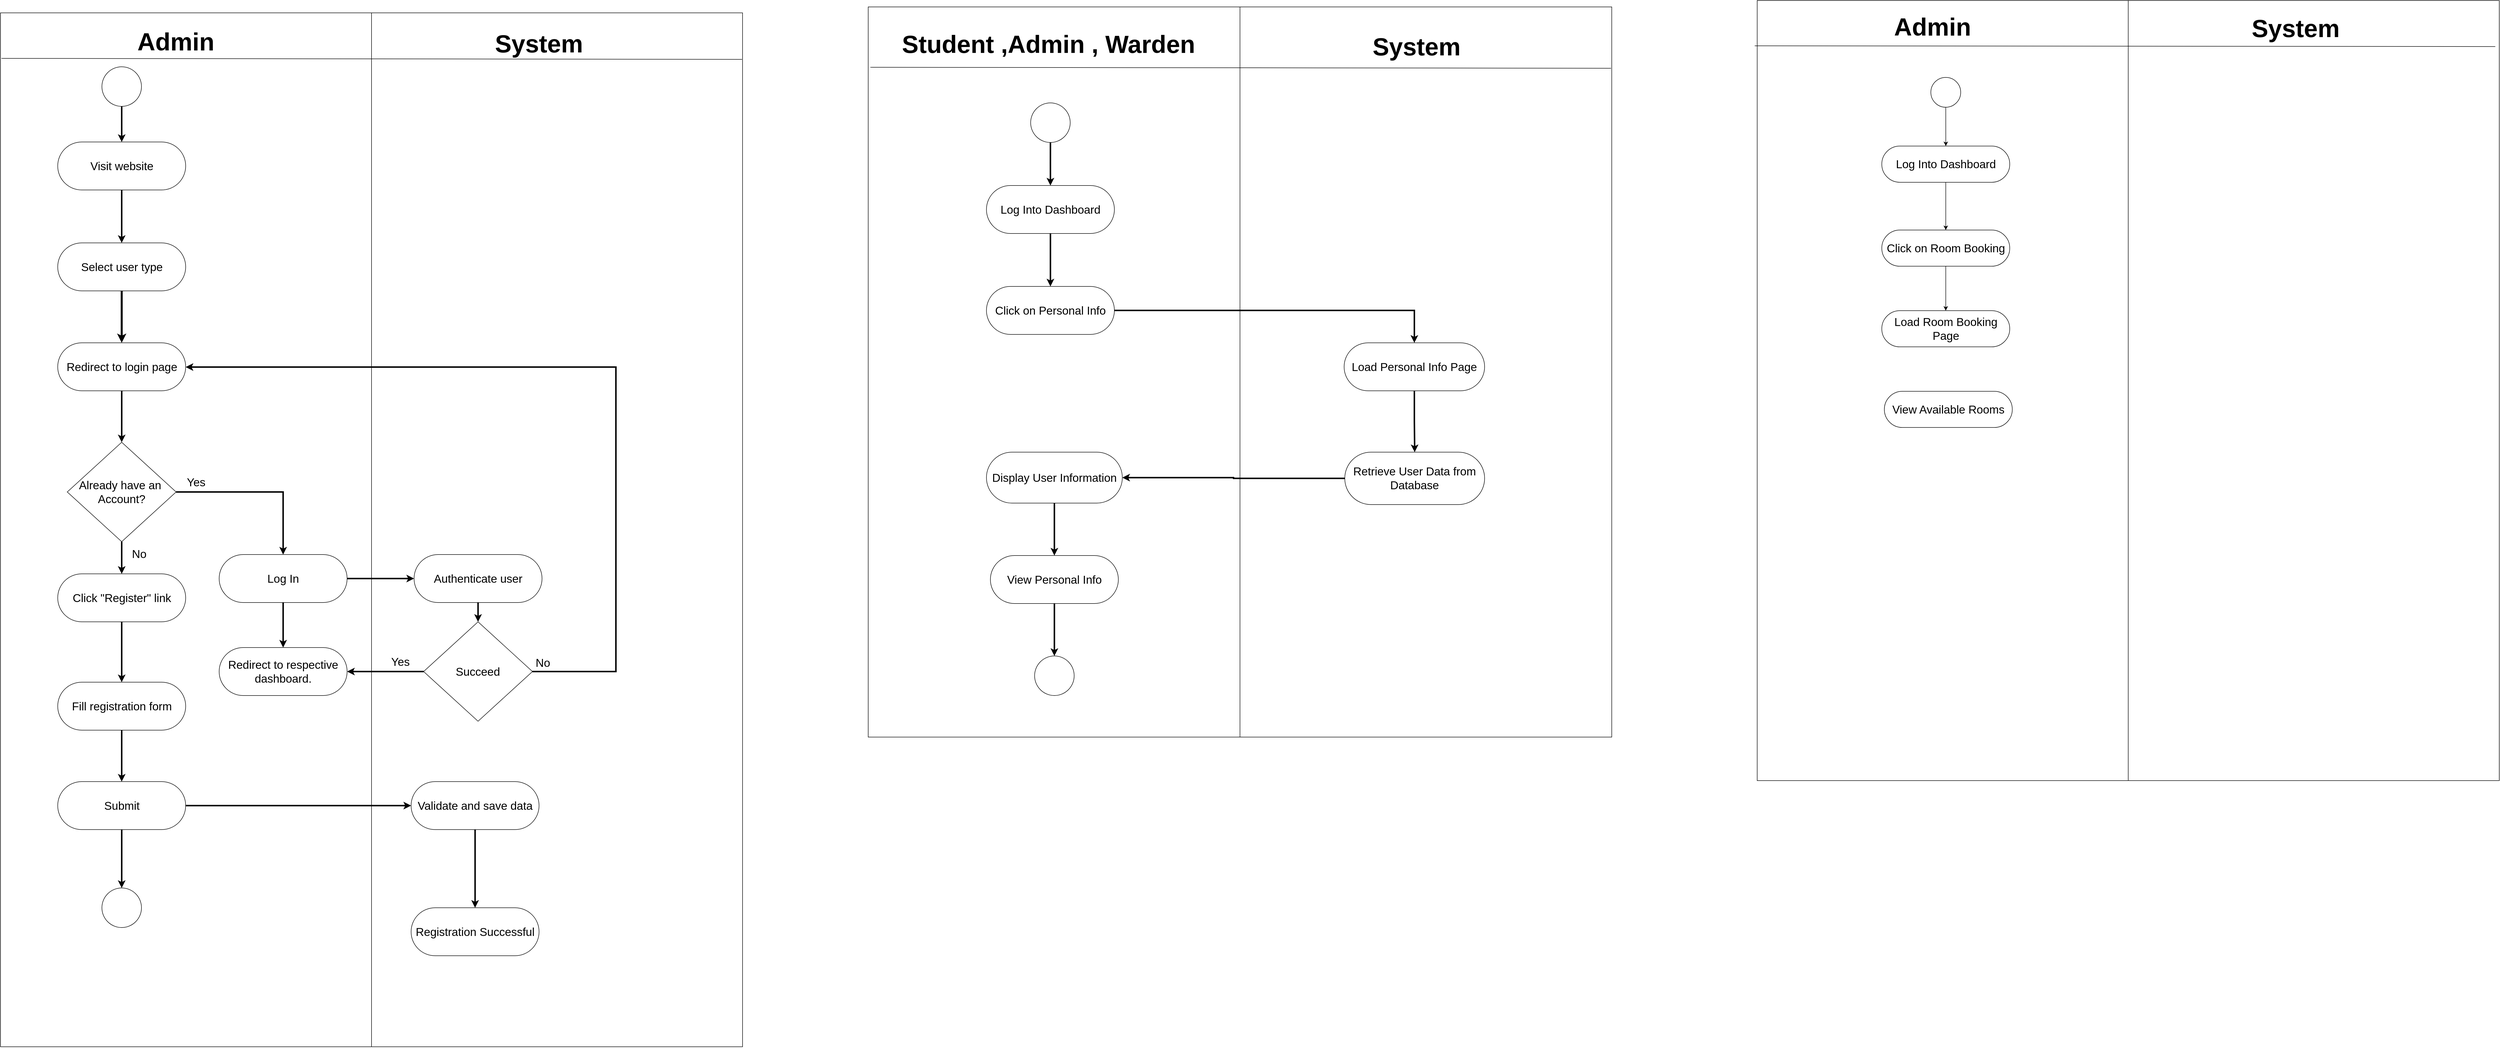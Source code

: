<mxfile version="25.0.3">
  <diagram name="Page-1" id="a8UAsYUJJ_rxlhREEHtc">
    <mxGraphModel dx="3450" dy="1848" grid="0" gridSize="10" guides="1" tooltips="1" connect="1" arrows="1" fold="1" page="1" pageScale="1" pageWidth="2339" pageHeight="3300" math="0" shadow="0">
      <root>
        <mxCell id="0" />
        <mxCell id="1" parent="0" />
        <mxCell id="IPqHcb7CeHi4oXEtAHNm-1" value="" style="rounded=0;whiteSpace=wrap;html=1;" vertex="1" parent="1">
          <mxGeometry x="77" y="94" width="1500" height="2090" as="geometry" />
        </mxCell>
        <mxCell id="IPqHcb7CeHi4oXEtAHNm-18" style="edgeStyle=orthogonalEdgeStyle;rounded=0;orthogonalLoop=1;jettySize=auto;html=1;strokeWidth=3;" edge="1" parent="1" source="IPqHcb7CeHi4oXEtAHNm-6" target="IPqHcb7CeHi4oXEtAHNm-7">
          <mxGeometry relative="1" as="geometry" />
        </mxCell>
        <mxCell id="IPqHcb7CeHi4oXEtAHNm-6" value="" style="ellipse;whiteSpace=wrap;html=1;aspect=fixed;fillColor=#FFFFFF;" vertex="1" parent="1">
          <mxGeometry x="282" y="203" width="80" height="80" as="geometry" />
        </mxCell>
        <mxCell id="IPqHcb7CeHi4oXEtAHNm-19" style="edgeStyle=orthogonalEdgeStyle;rounded=0;orthogonalLoop=1;jettySize=auto;html=1;strokeWidth=3;" edge="1" parent="1" source="IPqHcb7CeHi4oXEtAHNm-7" target="IPqHcb7CeHi4oXEtAHNm-8">
          <mxGeometry relative="1" as="geometry" />
        </mxCell>
        <mxCell id="IPqHcb7CeHi4oXEtAHNm-7" value="&lt;font style=&quot;font-size: 23px;&quot;&gt;Visit website&lt;/font&gt;" style="html=1;dashed=0;whiteSpace=wrap;shape=mxgraph.dfd.start" vertex="1" parent="1">
          <mxGeometry x="192.67" y="355" width="258.67" height="97" as="geometry" />
        </mxCell>
        <mxCell id="IPqHcb7CeHi4oXEtAHNm-20" style="edgeStyle=orthogonalEdgeStyle;rounded=0;orthogonalLoop=1;jettySize=auto;html=1;strokeWidth=4;" edge="1" parent="1" source="IPqHcb7CeHi4oXEtAHNm-8" target="IPqHcb7CeHi4oXEtAHNm-9">
          <mxGeometry relative="1" as="geometry" />
        </mxCell>
        <mxCell id="IPqHcb7CeHi4oXEtAHNm-8" value="&lt;font style=&quot;font-size: 23px;&quot;&gt;Select user type&lt;/font&gt;" style="html=1;dashed=0;whiteSpace=wrap;shape=mxgraph.dfd.start" vertex="1" parent="1">
          <mxGeometry x="192.67" y="559" width="258.67" height="97" as="geometry" />
        </mxCell>
        <mxCell id="IPqHcb7CeHi4oXEtAHNm-27" style="edgeStyle=orthogonalEdgeStyle;rounded=0;orthogonalLoop=1;jettySize=auto;html=1;strokeWidth=3;" edge="1" parent="1" source="IPqHcb7CeHi4oXEtAHNm-9" target="IPqHcb7CeHi4oXEtAHNm-13">
          <mxGeometry relative="1" as="geometry" />
        </mxCell>
        <mxCell id="IPqHcb7CeHi4oXEtAHNm-9" value="&lt;font style=&quot;font-size: 23px;&quot;&gt;Redirect to login page&lt;/font&gt;" style="html=1;dashed=0;whiteSpace=wrap;shape=mxgraph.dfd.start" vertex="1" parent="1">
          <mxGeometry x="192.67" y="761" width="258.67" height="97" as="geometry" />
        </mxCell>
        <mxCell id="IPqHcb7CeHi4oXEtAHNm-28" style="edgeStyle=orthogonalEdgeStyle;rounded=0;orthogonalLoop=1;jettySize=auto;html=1;strokeWidth=3;" edge="1" parent="1" source="IPqHcb7CeHi4oXEtAHNm-10" target="IPqHcb7CeHi4oXEtAHNm-11">
          <mxGeometry relative="1" as="geometry" />
        </mxCell>
        <mxCell id="IPqHcb7CeHi4oXEtAHNm-10" value="&lt;font style=&quot;font-size: 23px;&quot;&gt;Click &quot;Register&quot; link&lt;/font&gt;" style="html=1;dashed=0;whiteSpace=wrap;shape=mxgraph.dfd.start" vertex="1" parent="1">
          <mxGeometry x="192.67" y="1228" width="258.67" height="97" as="geometry" />
        </mxCell>
        <mxCell id="IPqHcb7CeHi4oXEtAHNm-29" style="edgeStyle=orthogonalEdgeStyle;rounded=0;orthogonalLoop=1;jettySize=auto;html=1;strokeWidth=3;" edge="1" parent="1" source="IPqHcb7CeHi4oXEtAHNm-11" target="IPqHcb7CeHi4oXEtAHNm-12">
          <mxGeometry relative="1" as="geometry" />
        </mxCell>
        <mxCell id="IPqHcb7CeHi4oXEtAHNm-11" value="&lt;font style=&quot;font-size: 23px;&quot;&gt;Fill registration form&lt;/font&gt;" style="html=1;dashed=0;whiteSpace=wrap;shape=mxgraph.dfd.start" vertex="1" parent="1">
          <mxGeometry x="192.67" y="1447" width="258.67" height="97" as="geometry" />
        </mxCell>
        <mxCell id="IPqHcb7CeHi4oXEtAHNm-30" style="edgeStyle=orthogonalEdgeStyle;rounded=0;orthogonalLoop=1;jettySize=auto;html=1;strokeWidth=3;" edge="1" parent="1" source="IPqHcb7CeHi4oXEtAHNm-12" target="IPqHcb7CeHi4oXEtAHNm-14">
          <mxGeometry relative="1" as="geometry" />
        </mxCell>
        <mxCell id="IPqHcb7CeHi4oXEtAHNm-48" style="edgeStyle=orthogonalEdgeStyle;rounded=0;orthogonalLoop=1;jettySize=auto;html=1;strokeWidth=3;" edge="1" parent="1" source="IPqHcb7CeHi4oXEtAHNm-12" target="IPqHcb7CeHi4oXEtAHNm-47">
          <mxGeometry relative="1" as="geometry" />
        </mxCell>
        <mxCell id="IPqHcb7CeHi4oXEtAHNm-12" value="&lt;font style=&quot;font-size: 23px;&quot;&gt;Submit&lt;/font&gt;" style="html=1;dashed=0;whiteSpace=wrap;shape=mxgraph.dfd.start" vertex="1" parent="1">
          <mxGeometry x="192.67" y="1648" width="258.67" height="97" as="geometry" />
        </mxCell>
        <mxCell id="IPqHcb7CeHi4oXEtAHNm-25" style="edgeStyle=orthogonalEdgeStyle;rounded=0;orthogonalLoop=1;jettySize=auto;html=1;strokeWidth=3;" edge="1" parent="1" source="IPqHcb7CeHi4oXEtAHNm-13" target="IPqHcb7CeHi4oXEtAHNm-10">
          <mxGeometry relative="1" as="geometry" />
        </mxCell>
        <mxCell id="IPqHcb7CeHi4oXEtAHNm-13" value="&lt;font style=&quot;font-size: 23px;&quot;&gt;Already have an&amp;nbsp;&lt;/font&gt;&lt;div&gt;&lt;font style=&quot;font-size: 23px;&quot;&gt;Account?&lt;/font&gt;&lt;/div&gt;" style="rhombus;whiteSpace=wrap;html=1;" vertex="1" parent="1">
          <mxGeometry x="212.0" y="962" width="220" height="201" as="geometry" />
        </mxCell>
        <mxCell id="IPqHcb7CeHi4oXEtAHNm-32" style="edgeStyle=orthogonalEdgeStyle;rounded=0;orthogonalLoop=1;jettySize=auto;html=1;strokeWidth=3;" edge="1" parent="1" source="IPqHcb7CeHi4oXEtAHNm-14" target="IPqHcb7CeHi4oXEtAHNm-31">
          <mxGeometry relative="1" as="geometry" />
        </mxCell>
        <mxCell id="IPqHcb7CeHi4oXEtAHNm-14" value="&lt;font style=&quot;font-size: 23px;&quot;&gt;Validate and save data&lt;/font&gt;" style="html=1;dashed=0;whiteSpace=wrap;shape=mxgraph.dfd.start" vertex="1" parent="1">
          <mxGeometry x="907" y="1648" width="258.67" height="97" as="geometry" />
        </mxCell>
        <mxCell id="IPqHcb7CeHi4oXEtAHNm-39" style="edgeStyle=orthogonalEdgeStyle;rounded=0;orthogonalLoop=1;jettySize=auto;html=1;strokeWidth=3;" edge="1" parent="1" source="IPqHcb7CeHi4oXEtAHNm-16" target="IPqHcb7CeHi4oXEtAHNm-37">
          <mxGeometry relative="1" as="geometry">
            <Array as="points">
              <mxPoint x="1155" y="1280" />
              <mxPoint x="1121" y="1280" />
            </Array>
          </mxGeometry>
        </mxCell>
        <mxCell id="IPqHcb7CeHi4oXEtAHNm-16" value="&lt;font style=&quot;font-size: 23px;&quot;&gt;Authenticate user&lt;/font&gt;" style="html=1;dashed=0;whiteSpace=wrap;shape=mxgraph.dfd.start" vertex="1" parent="1">
          <mxGeometry x="913" y="1189" width="258.67" height="97" as="geometry" />
        </mxCell>
        <mxCell id="IPqHcb7CeHi4oXEtAHNm-17" value="&lt;font style=&quot;font-size: 23px;&quot;&gt;Redirect to respective dashboard.&lt;/font&gt;" style="html=1;dashed=0;whiteSpace=wrap;shape=mxgraph.dfd.start" vertex="1" parent="1">
          <mxGeometry x="519" y="1377" width="258.67" height="97" as="geometry" />
        </mxCell>
        <mxCell id="IPqHcb7CeHi4oXEtAHNm-34" style="edgeStyle=orthogonalEdgeStyle;rounded=0;orthogonalLoop=1;jettySize=auto;html=1;strokeWidth=3;" edge="1" parent="1" source="IPqHcb7CeHi4oXEtAHNm-23" target="IPqHcb7CeHi4oXEtAHNm-17">
          <mxGeometry relative="1" as="geometry" />
        </mxCell>
        <mxCell id="IPqHcb7CeHi4oXEtAHNm-35" style="edgeStyle=orthogonalEdgeStyle;rounded=0;orthogonalLoop=1;jettySize=auto;html=1;strokeWidth=3;" edge="1" parent="1" source="IPqHcb7CeHi4oXEtAHNm-23" target="IPqHcb7CeHi4oXEtAHNm-16">
          <mxGeometry relative="1" as="geometry" />
        </mxCell>
        <mxCell id="IPqHcb7CeHi4oXEtAHNm-23" value="&lt;font style=&quot;font-size: 23px;&quot;&gt;Log In&lt;/font&gt;" style="html=1;dashed=0;whiteSpace=wrap;shape=mxgraph.dfd.start" vertex="1" parent="1">
          <mxGeometry x="519" y="1189" width="258.67" height="97" as="geometry" />
        </mxCell>
        <mxCell id="IPqHcb7CeHi4oXEtAHNm-26" style="edgeStyle=orthogonalEdgeStyle;rounded=0;orthogonalLoop=1;jettySize=auto;html=1;entryX=0.5;entryY=0.5;entryDx=0;entryDy=-48.5;entryPerimeter=0;strokeWidth=3;" edge="1" parent="1" source="IPqHcb7CeHi4oXEtAHNm-13" target="IPqHcb7CeHi4oXEtAHNm-23">
          <mxGeometry relative="1" as="geometry" />
        </mxCell>
        <mxCell id="IPqHcb7CeHi4oXEtAHNm-31" value="&lt;font style=&quot;font-size: 23px;&quot;&gt;Registration Successful&lt;/font&gt;" style="html=1;dashed=0;whiteSpace=wrap;shape=mxgraph.dfd.start" vertex="1" parent="1">
          <mxGeometry x="907" y="1903" width="258.67" height="97" as="geometry" />
        </mxCell>
        <mxCell id="IPqHcb7CeHi4oXEtAHNm-38" style="edgeStyle=orthogonalEdgeStyle;rounded=0;orthogonalLoop=1;jettySize=auto;html=1;strokeWidth=3;" edge="1" parent="1" source="IPqHcb7CeHi4oXEtAHNm-37" target="IPqHcb7CeHi4oXEtAHNm-17">
          <mxGeometry relative="1" as="geometry" />
        </mxCell>
        <mxCell id="IPqHcb7CeHi4oXEtAHNm-37" value="&lt;font style=&quot;font-size: 23px;&quot;&gt;Succeed&lt;/font&gt;" style="rhombus;whiteSpace=wrap;html=1;" vertex="1" parent="1">
          <mxGeometry x="932.33" y="1325" width="220" height="201" as="geometry" />
        </mxCell>
        <mxCell id="IPqHcb7CeHi4oXEtAHNm-40" style="edgeStyle=orthogonalEdgeStyle;rounded=0;orthogonalLoop=1;jettySize=auto;html=1;strokeWidth=3;" edge="1" parent="1" source="IPqHcb7CeHi4oXEtAHNm-37" target="IPqHcb7CeHi4oXEtAHNm-9">
          <mxGeometry relative="1" as="geometry">
            <Array as="points">
              <mxPoint x="1321" y="1426" />
              <mxPoint x="1321" y="810" />
            </Array>
          </mxGeometry>
        </mxCell>
        <mxCell id="IPqHcb7CeHi4oXEtAHNm-42" value="" style="endArrow=none;html=1;rounded=0;exitX=0.5;exitY=1;exitDx=0;exitDy=0;entryX=0.5;entryY=0;entryDx=0;entryDy=0;" edge="1" parent="1" source="IPqHcb7CeHi4oXEtAHNm-1" target="IPqHcb7CeHi4oXEtAHNm-1">
          <mxGeometry width="50" height="50" relative="1" as="geometry">
            <mxPoint x="843" y="1076" as="sourcePoint" />
            <mxPoint x="893" y="1026" as="targetPoint" />
          </mxGeometry>
        </mxCell>
        <mxCell id="IPqHcb7CeHi4oXEtAHNm-45" value="&lt;font style=&quot;font-size: 50px;&quot;&gt;&lt;b&gt;Admin&lt;/b&gt;&lt;/font&gt;" style="text;html=1;align=center;verticalAlign=middle;resizable=0;points=[];autosize=1;strokeColor=none;fillColor=none;" vertex="1" parent="1">
          <mxGeometry x="344" y="116" width="174" height="72" as="geometry" />
        </mxCell>
        <mxCell id="IPqHcb7CeHi4oXEtAHNm-46" value="&lt;span style=&quot;font-size: 50px;&quot;&gt;&lt;b&gt;System&lt;/b&gt;&lt;/span&gt;" style="text;html=1;align=center;verticalAlign=middle;resizable=0;points=[];autosize=1;strokeColor=none;fillColor=none;" vertex="1" parent="1">
          <mxGeometry x="1067" y="120" width="196" height="72" as="geometry" />
        </mxCell>
        <mxCell id="IPqHcb7CeHi4oXEtAHNm-47" value="" style="ellipse;whiteSpace=wrap;html=1;aspect=fixed;fillColor=#FFFFFF;" vertex="1" parent="1">
          <mxGeometry x="282" y="1863" width="80" height="80" as="geometry" />
        </mxCell>
        <mxCell id="IPqHcb7CeHi4oXEtAHNm-50" value="" style="endArrow=none;html=1;rounded=0;" edge="1" parent="1">
          <mxGeometry width="50" height="50" relative="1" as="geometry">
            <mxPoint x="79" y="186" as="sourcePoint" />
            <mxPoint x="1576" y="188" as="targetPoint" />
          </mxGeometry>
        </mxCell>
        <mxCell id="IPqHcb7CeHi4oXEtAHNm-51" value="&lt;font style=&quot;font-size: 23px;&quot;&gt;Yes&lt;/font&gt;" style="text;html=1;align=center;verticalAlign=middle;resizable=0;points=[];autosize=1;strokeColor=none;fillColor=none;" vertex="1" parent="1">
          <mxGeometry x="444" y="1023" width="56" height="40" as="geometry" />
        </mxCell>
        <mxCell id="IPqHcb7CeHi4oXEtAHNm-52" value="&lt;span style=&quot;font-size: 23px;&quot;&gt;No&lt;/span&gt;" style="text;html=1;align=center;verticalAlign=middle;resizable=0;points=[];autosize=1;strokeColor=none;fillColor=none;" vertex="1" parent="1">
          <mxGeometry x="333" y="1168" width="47" height="40" as="geometry" />
        </mxCell>
        <mxCell id="IPqHcb7CeHi4oXEtAHNm-53" value="&lt;font style=&quot;font-size: 23px;&quot;&gt;Yes&lt;/font&gt;" style="text;html=1;align=center;verticalAlign=middle;resizable=0;points=[];autosize=1;strokeColor=none;fillColor=none;" vertex="1" parent="1">
          <mxGeometry x="857" y="1386" width="56" height="40" as="geometry" />
        </mxCell>
        <mxCell id="IPqHcb7CeHi4oXEtAHNm-54" value="&lt;span style=&quot;font-size: 23px;&quot;&gt;No&lt;/span&gt;" style="text;html=1;align=center;verticalAlign=middle;resizable=0;points=[];autosize=1;strokeColor=none;fillColor=none;" vertex="1" parent="1">
          <mxGeometry x="1149" y="1388" width="47" height="40" as="geometry" />
        </mxCell>
        <mxCell id="IPqHcb7CeHi4oXEtAHNm-63" value="" style="group" vertex="1" connectable="0" parent="1">
          <mxGeometry x="3628" y="69" width="1500" height="1577" as="geometry" />
        </mxCell>
        <mxCell id="IPqHcb7CeHi4oXEtAHNm-64" value="" style="rounded=0;whiteSpace=wrap;html=1;" vertex="1" parent="IPqHcb7CeHi4oXEtAHNm-63">
          <mxGeometry width="1500" height="1577" as="geometry" />
        </mxCell>
        <mxCell id="IPqHcb7CeHi4oXEtAHNm-65" value="" style="endArrow=none;html=1;rounded=0;exitX=0.5;exitY=1;exitDx=0;exitDy=0;entryX=0.5;entryY=0;entryDx=0;entryDy=0;" edge="1" parent="IPqHcb7CeHi4oXEtAHNm-63" source="IPqHcb7CeHi4oXEtAHNm-64" target="IPqHcb7CeHi4oXEtAHNm-64">
          <mxGeometry width="50" height="50" relative="1" as="geometry">
            <mxPoint x="766" y="740.964" as="sourcePoint" />
            <mxPoint x="816" y="703.236" as="targetPoint" />
          </mxGeometry>
        </mxCell>
        <mxCell id="IPqHcb7CeHi4oXEtAHNm-66" value="&lt;font style=&quot;font-size: 50px;&quot;&gt;&lt;b&gt;Admin&lt;/b&gt;&lt;/font&gt;" style="text;html=1;align=center;verticalAlign=middle;resizable=0;points=[];autosize=1;strokeColor=none;fillColor=none;" vertex="1" parent="IPqHcb7CeHi4oXEtAHNm-63">
          <mxGeometry x="267" y="16.6" width="174" height="72" as="geometry" />
        </mxCell>
        <mxCell id="IPqHcb7CeHi4oXEtAHNm-67" value="&lt;span style=&quot;font-size: 50px;&quot;&gt;&lt;b&gt;System&lt;/b&gt;&lt;/span&gt;" style="text;html=1;align=center;verticalAlign=middle;resizable=0;points=[];autosize=1;strokeColor=none;fillColor=none;" vertex="1" parent="IPqHcb7CeHi4oXEtAHNm-63">
          <mxGeometry x="990" y="19.618" width="196" height="72" as="geometry" />
        </mxCell>
        <mxCell id="IPqHcb7CeHi4oXEtAHNm-68" value="" style="endArrow=none;html=1;rounded=0;" edge="1" parent="IPqHcb7CeHi4oXEtAHNm-63">
          <mxGeometry width="50" height="50" relative="1" as="geometry">
            <mxPoint x="-5" y="91.618" as="sourcePoint" />
            <mxPoint x="1492" y="93.127" as="targetPoint" />
          </mxGeometry>
        </mxCell>
        <mxCell id="IPqHcb7CeHi4oXEtAHNm-89" style="edgeStyle=orthogonalEdgeStyle;rounded=0;orthogonalLoop=1;jettySize=auto;html=1;" edge="1" parent="IPqHcb7CeHi4oXEtAHNm-63" source="IPqHcb7CeHi4oXEtAHNm-87" target="IPqHcb7CeHi4oXEtAHNm-88">
          <mxGeometry relative="1" as="geometry" />
        </mxCell>
        <mxCell id="IPqHcb7CeHi4oXEtAHNm-87" value="" style="ellipse;whiteSpace=wrap;html=1;aspect=fixed;fillColor=#FFFFFF;" vertex="1" parent="IPqHcb7CeHi4oXEtAHNm-63">
          <mxGeometry x="351" y="155.436" width="60.364" height="60.364" as="geometry" />
        </mxCell>
        <mxCell id="IPqHcb7CeHi4oXEtAHNm-91" style="edgeStyle=orthogonalEdgeStyle;rounded=0;orthogonalLoop=1;jettySize=auto;html=1;" edge="1" parent="IPqHcb7CeHi4oXEtAHNm-63" source="IPqHcb7CeHi4oXEtAHNm-88" target="IPqHcb7CeHi4oXEtAHNm-90">
          <mxGeometry relative="1" as="geometry" />
        </mxCell>
        <mxCell id="IPqHcb7CeHi4oXEtAHNm-88" value="&lt;font style=&quot;font-size: 23px;&quot;&gt;Log Into Dashboard&lt;/font&gt;" style="html=1;dashed=0;whiteSpace=wrap;shape=mxgraph.dfd.start" vertex="1" parent="IPqHcb7CeHi4oXEtAHNm-63">
          <mxGeometry x="251.85" y="294.273" width="258.67" height="73.191" as="geometry" />
        </mxCell>
        <mxCell id="IPqHcb7CeHi4oXEtAHNm-93" style="edgeStyle=orthogonalEdgeStyle;rounded=0;orthogonalLoop=1;jettySize=auto;html=1;" edge="1" parent="IPqHcb7CeHi4oXEtAHNm-63" source="IPqHcb7CeHi4oXEtAHNm-90" target="IPqHcb7CeHi4oXEtAHNm-92">
          <mxGeometry relative="1" as="geometry" />
        </mxCell>
        <mxCell id="IPqHcb7CeHi4oXEtAHNm-90" value="&lt;font style=&quot;font-size: 23px;&quot;&gt;Click on Room Booking&lt;/font&gt;" style="html=1;dashed=0;whiteSpace=wrap;shape=mxgraph.dfd.start" vertex="1" parent="IPqHcb7CeHi4oXEtAHNm-63">
          <mxGeometry x="251.85" y="463.996" width="258.67" height="73.191" as="geometry" />
        </mxCell>
        <mxCell id="IPqHcb7CeHi4oXEtAHNm-92" value="&lt;font style=&quot;font-size: 23px;&quot;&gt;Load Room Booking Page&lt;/font&gt;" style="html=1;dashed=0;whiteSpace=wrap;shape=mxgraph.dfd.start" vertex="1" parent="IPqHcb7CeHi4oXEtAHNm-63">
          <mxGeometry x="251.85" y="626.995" width="258.67" height="73.191" as="geometry" />
        </mxCell>
        <mxCell id="IPqHcb7CeHi4oXEtAHNm-94" value="&lt;font style=&quot;font-size: 23px;&quot;&gt;View Available Rooms&lt;/font&gt;" style="html=1;dashed=0;whiteSpace=wrap;shape=mxgraph.dfd.start" vertex="1" parent="IPqHcb7CeHi4oXEtAHNm-63">
          <mxGeometry x="257" y="789.995" width="258.67" height="73.191" as="geometry" />
        </mxCell>
        <mxCell id="IPqHcb7CeHi4oXEtAHNm-56" value="" style="rounded=0;whiteSpace=wrap;html=1;" vertex="1" parent="1">
          <mxGeometry x="1831" y="82" width="1503" height="1476" as="geometry" />
        </mxCell>
        <mxCell id="IPqHcb7CeHi4oXEtAHNm-57" value="" style="endArrow=none;html=1;rounded=0;exitX=0.5;exitY=1;exitDx=0;exitDy=0;entryX=0.5;entryY=0;entryDx=0;entryDy=0;" edge="1" parent="1" source="IPqHcb7CeHi4oXEtAHNm-56" target="IPqHcb7CeHi4oXEtAHNm-56">
          <mxGeometry width="50" height="50" relative="1" as="geometry">
            <mxPoint x="2600" y="1108" as="sourcePoint" />
            <mxPoint x="2650" y="1058" as="targetPoint" />
          </mxGeometry>
        </mxCell>
        <mxCell id="IPqHcb7CeHi4oXEtAHNm-58" value="&lt;font style=&quot;font-size: 50px;&quot;&gt;&lt;b&gt;Student ,Admin , Warden&lt;/b&gt;&lt;/font&gt;" style="text;html=1;align=center;verticalAlign=middle;resizable=0;points=[];autosize=1;strokeColor=none;fillColor=none;" vertex="1" parent="1">
          <mxGeometry x="1889" y="121" width="611" height="72" as="geometry" />
        </mxCell>
        <mxCell id="IPqHcb7CeHi4oXEtAHNm-59" value="&lt;span style=&quot;font-size: 50px;&quot;&gt;&lt;b&gt;System&lt;/b&gt;&lt;/span&gt;" style="text;html=1;align=center;verticalAlign=middle;resizable=0;points=[];autosize=1;strokeColor=none;fillColor=none;" vertex="1" parent="1">
          <mxGeometry x="2841" y="126" width="196" height="72" as="geometry" />
        </mxCell>
        <mxCell id="IPqHcb7CeHi4oXEtAHNm-60" value="" style="endArrow=none;html=1;rounded=0;" edge="1" parent="1">
          <mxGeometry width="50" height="50" relative="1" as="geometry">
            <mxPoint x="1835.5" y="204" as="sourcePoint" />
            <mxPoint x="3332.5" y="206" as="targetPoint" />
          </mxGeometry>
        </mxCell>
        <mxCell id="IPqHcb7CeHi4oXEtAHNm-71" style="edgeStyle=orthogonalEdgeStyle;rounded=0;orthogonalLoop=1;jettySize=auto;html=1;strokeWidth=3;" edge="1" parent="1" source="IPqHcb7CeHi4oXEtAHNm-69" target="IPqHcb7CeHi4oXEtAHNm-70">
          <mxGeometry relative="1" as="geometry" />
        </mxCell>
        <mxCell id="IPqHcb7CeHi4oXEtAHNm-69" value="" style="ellipse;whiteSpace=wrap;html=1;aspect=fixed;fillColor=#FFFFFF;" vertex="1" parent="1">
          <mxGeometry x="2159.34" y="276" width="80" height="80" as="geometry" />
        </mxCell>
        <mxCell id="IPqHcb7CeHi4oXEtAHNm-73" style="edgeStyle=orthogonalEdgeStyle;rounded=0;orthogonalLoop=1;jettySize=auto;html=1;strokeWidth=3;" edge="1" parent="1" source="IPqHcb7CeHi4oXEtAHNm-70" target="IPqHcb7CeHi4oXEtAHNm-72">
          <mxGeometry relative="1" as="geometry" />
        </mxCell>
        <mxCell id="IPqHcb7CeHi4oXEtAHNm-70" value="&lt;font style=&quot;font-size: 23px;&quot;&gt;Log Into Dashboard&lt;/font&gt;" style="html=1;dashed=0;whiteSpace=wrap;shape=mxgraph.dfd.start" vertex="1" parent="1">
          <mxGeometry x="2070" y="443" width="258.67" height="97" as="geometry" />
        </mxCell>
        <mxCell id="IPqHcb7CeHi4oXEtAHNm-75" style="edgeStyle=orthogonalEdgeStyle;rounded=0;orthogonalLoop=1;jettySize=auto;html=1;strokeWidth=3;" edge="1" parent="1" source="IPqHcb7CeHi4oXEtAHNm-72" target="IPqHcb7CeHi4oXEtAHNm-74">
          <mxGeometry relative="1" as="geometry" />
        </mxCell>
        <mxCell id="IPqHcb7CeHi4oXEtAHNm-72" value="&lt;font style=&quot;font-size: 23px;&quot;&gt;Click on Personal Info&lt;/font&gt;" style="html=1;dashed=0;whiteSpace=wrap;shape=mxgraph.dfd.start" vertex="1" parent="1">
          <mxGeometry x="2070" y="647" width="258.67" height="97" as="geometry" />
        </mxCell>
        <mxCell id="IPqHcb7CeHi4oXEtAHNm-85" style="edgeStyle=orthogonalEdgeStyle;rounded=0;orthogonalLoop=1;jettySize=auto;html=1;strokeWidth=3;" edge="1" parent="1" source="IPqHcb7CeHi4oXEtAHNm-74" target="IPqHcb7CeHi4oXEtAHNm-79">
          <mxGeometry relative="1" as="geometry" />
        </mxCell>
        <mxCell id="IPqHcb7CeHi4oXEtAHNm-74" value="&lt;font style=&quot;font-size: 23px;&quot;&gt;Load Personal Info Page&lt;/font&gt;" style="html=1;dashed=0;whiteSpace=wrap;shape=mxgraph.dfd.start" vertex="1" parent="1">
          <mxGeometry x="2793" y="761" width="284" height="97" as="geometry" />
        </mxCell>
        <mxCell id="IPqHcb7CeHi4oXEtAHNm-79" value="&lt;font style=&quot;font-size: 23px;&quot;&gt;Retrieve User Data from Database&lt;/font&gt;" style="html=1;dashed=0;whiteSpace=wrap;shape=mxgraph.dfd.start" vertex="1" parent="1">
          <mxGeometry x="2794.33" y="982" width="282.67" height="106" as="geometry" />
        </mxCell>
        <mxCell id="IPqHcb7CeHi4oXEtAHNm-82" style="edgeStyle=orthogonalEdgeStyle;rounded=0;orthogonalLoop=1;jettySize=auto;html=1;strokeWidth=3;" edge="1" parent="1" source="IPqHcb7CeHi4oXEtAHNm-80" target="IPqHcb7CeHi4oXEtAHNm-81">
          <mxGeometry relative="1" as="geometry" />
        </mxCell>
        <mxCell id="IPqHcb7CeHi4oXEtAHNm-80" value="&lt;font style=&quot;font-size: 23px;&quot;&gt;Display User Information&lt;/font&gt;" style="html=1;dashed=0;whiteSpace=wrap;shape=mxgraph.dfd.start" vertex="1" parent="1">
          <mxGeometry x="2070" y="982" width="274.67" height="103" as="geometry" />
        </mxCell>
        <mxCell id="IPqHcb7CeHi4oXEtAHNm-84" style="edgeStyle=orthogonalEdgeStyle;rounded=0;orthogonalLoop=1;jettySize=auto;html=1;strokeWidth=3;" edge="1" parent="1" source="IPqHcb7CeHi4oXEtAHNm-81" target="IPqHcb7CeHi4oXEtAHNm-83">
          <mxGeometry relative="1" as="geometry" />
        </mxCell>
        <mxCell id="IPqHcb7CeHi4oXEtAHNm-81" value="&lt;font style=&quot;font-size: 23px;&quot;&gt;View Personal Info&lt;/font&gt;" style="html=1;dashed=0;whiteSpace=wrap;shape=mxgraph.dfd.start" vertex="1" parent="1">
          <mxGeometry x="2077.99" y="1191" width="258.67" height="97" as="geometry" />
        </mxCell>
        <mxCell id="IPqHcb7CeHi4oXEtAHNm-83" value="" style="ellipse;whiteSpace=wrap;html=1;aspect=fixed;fillColor=#FFFFFF;" vertex="1" parent="1">
          <mxGeometry x="2167.34" y="1394" width="80" height="80" as="geometry" />
        </mxCell>
        <mxCell id="IPqHcb7CeHi4oXEtAHNm-86" style="edgeStyle=orthogonalEdgeStyle;rounded=0;orthogonalLoop=1;jettySize=auto;html=1;entryX=1;entryY=0.5;entryDx=0;entryDy=0;entryPerimeter=0;strokeWidth=3;" edge="1" parent="1" source="IPqHcb7CeHi4oXEtAHNm-79" target="IPqHcb7CeHi4oXEtAHNm-80">
          <mxGeometry relative="1" as="geometry" />
        </mxCell>
      </root>
    </mxGraphModel>
  </diagram>
</mxfile>
